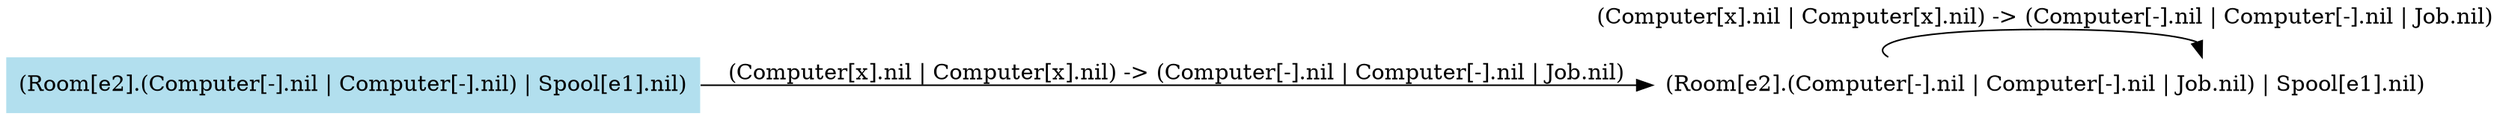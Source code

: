 digraph reaction_graph {
   rankdir=LR;
   node [shape = none];
   N_1873836214639362069 [shape=rectangle, color=lightblue2, style=filled, label="(Room[e2].(Computer[-].nil | Computer[-].nil) | Spool[e1].nil)"];
N_1873836214639362069 [ shape = none, label="(Room[e2].(Computer[-].nil | Computer[-].nil) | Spool[e1].nil)"];
   N_1873836214639362069 -> N_1387946837178309444 [ label = "(Computer[x].nil | Computer[x].nil) -> (Computer[-].nil | Computer[-].nil | Job.nil)" ];
N_1387946837178309444 [ shape = none, label="(Room[e2].(Computer[-].nil | Computer[-].nil | Job.nil) | Spool[e1].nil)"];
   N_1387946837178309444 -> N_1387946837178309444 [ label = "(Computer[x].nil | Computer[x].nil) -> (Computer[-].nil | Computer[-].nil | Job.nil)" ];
}

